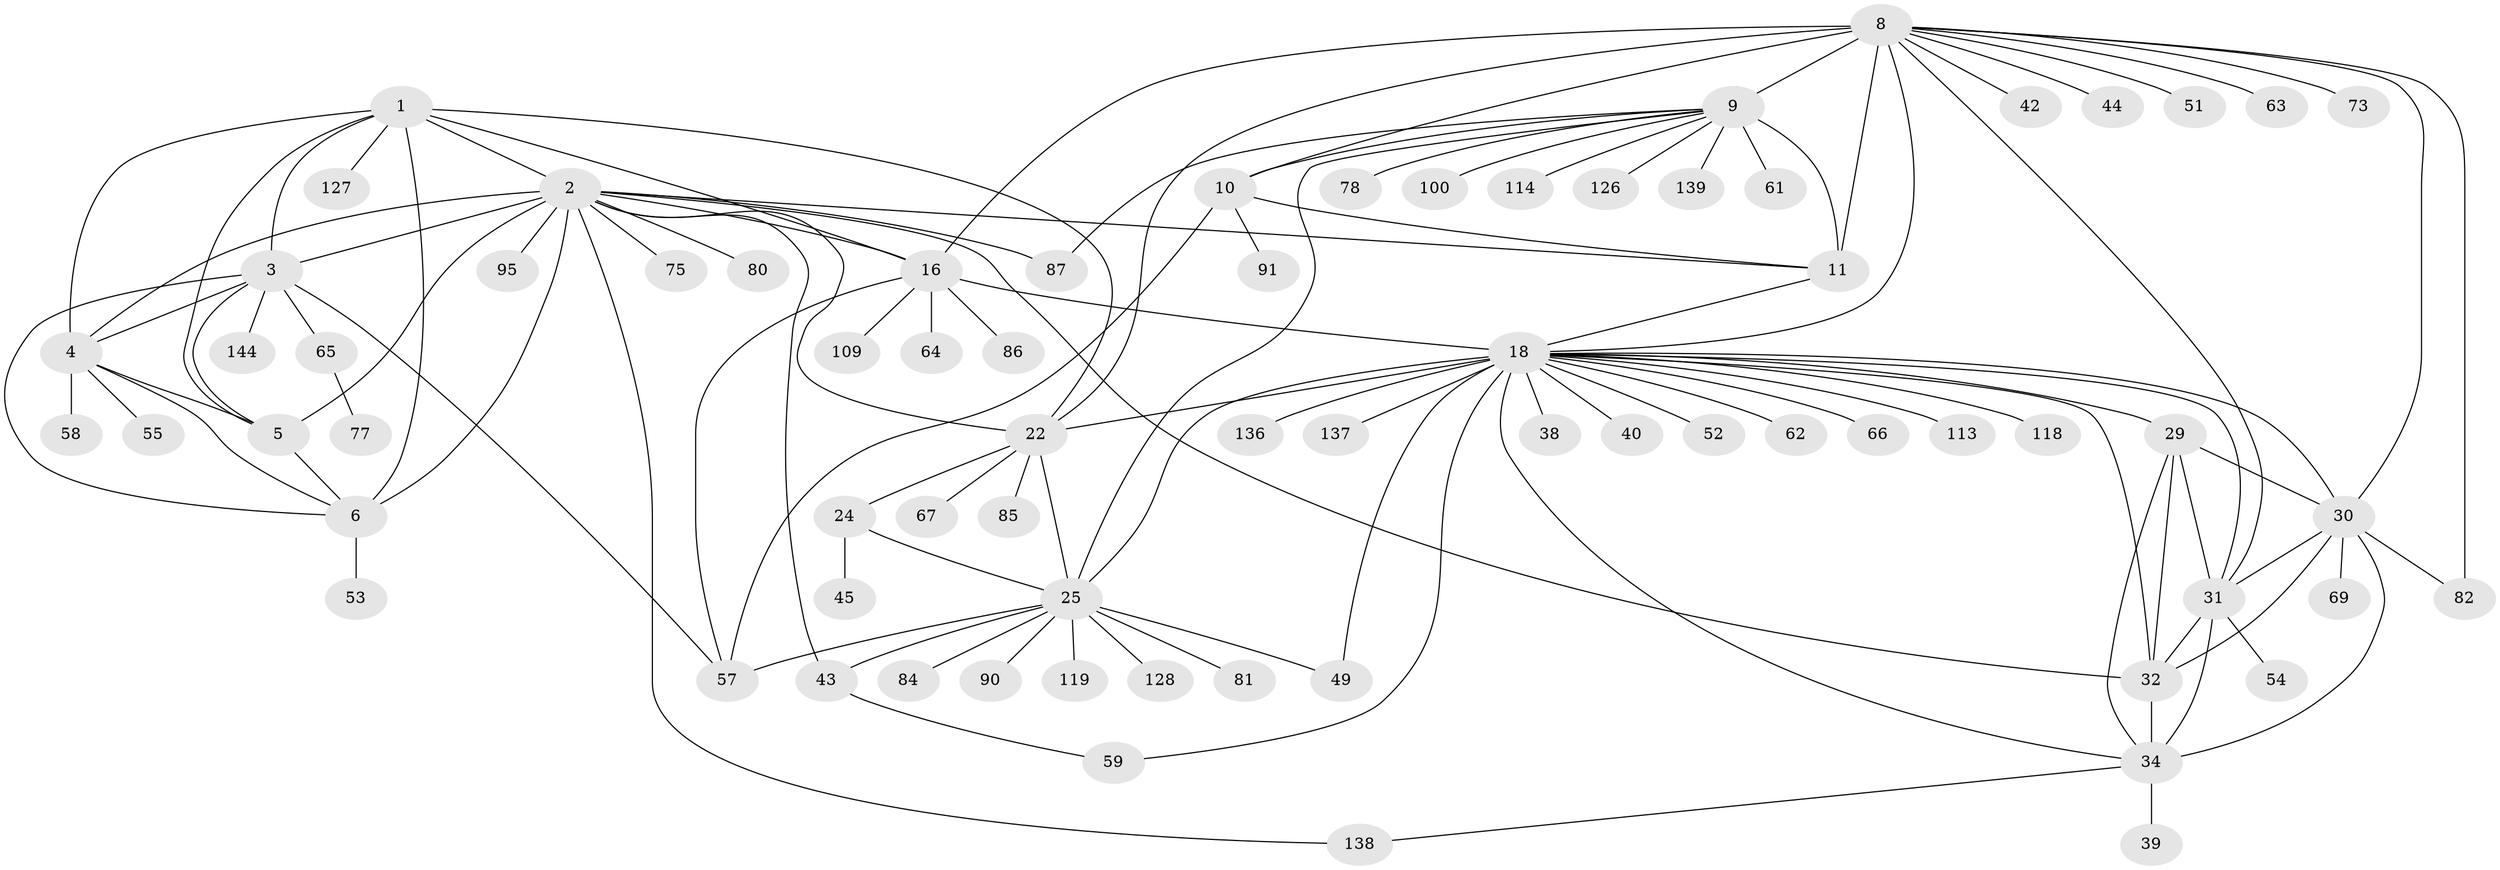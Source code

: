 // original degree distribution, {11: 0.04827586206896552, 14: 0.020689655172413793, 9: 0.041379310344827586, 8: 0.04827586206896552, 7: 0.027586206896551724, 10: 0.020689655172413793, 13: 0.006896551724137931, 12: 0.013793103448275862, 6: 0.013793103448275862, 1: 0.5517241379310345, 2: 0.16551724137931034, 3: 0.041379310344827586}
// Generated by graph-tools (version 1.1) at 2025/15/03/09/25 04:15:45]
// undirected, 72 vertices, 116 edges
graph export_dot {
graph [start="1"]
  node [color=gray90,style=filled];
  1 [super="+36+46"];
  2 [super="+7+50+92"];
  3;
  4;
  5 [super="+94+108+89"];
  6;
  8 [super="+12+14"];
  9 [super="+13"];
  10;
  11;
  16 [super="+17"];
  18 [super="+33+48+20+19"];
  22 [super="+71+105+129+23"];
  24 [super="+26"];
  25 [super="+28+27"];
  29;
  30 [super="+74+35"];
  31 [super="+76+106+93"];
  32 [super="+112+104+133+37"];
  34;
  38;
  39;
  40 [super="+60"];
  42;
  43;
  44 [super="+117"];
  45 [super="+120"];
  49;
  51;
  52;
  53;
  54;
  55;
  57 [super="+103"];
  58;
  59;
  61;
  62;
  63;
  64 [super="+115"];
  65 [super="+72"];
  66;
  67;
  69;
  73 [super="+110"];
  75;
  77;
  78;
  80;
  81;
  82;
  84;
  85;
  86;
  87 [super="+111+96"];
  90;
  91;
  95;
  100;
  109;
  113;
  114;
  118;
  119;
  126;
  127;
  128;
  136;
  137;
  138;
  139;
  144;
  1 -- 2 [weight=2];
  1 -- 3;
  1 -- 4;
  1 -- 5;
  1 -- 6;
  1 -- 16;
  1 -- 127;
  1 -- 22;
  2 -- 3 [weight=2];
  2 -- 4 [weight=2];
  2 -- 5 [weight=2];
  2 -- 6 [weight=2];
  2 -- 11;
  2 -- 32;
  2 -- 75;
  2 -- 80;
  2 -- 95;
  2 -- 138;
  2 -- 43;
  2 -- 16;
  2 -- 22;
  2 -- 87;
  3 -- 4;
  3 -- 5;
  3 -- 6;
  3 -- 57;
  3 -- 65;
  3 -- 144;
  4 -- 5;
  4 -- 6;
  4 -- 55;
  4 -- 58;
  5 -- 6;
  6 -- 53;
  8 -- 9 [weight=6];
  8 -- 10 [weight=3];
  8 -- 11 [weight=3];
  8 -- 44;
  8 -- 73;
  8 -- 16 [weight=2];
  8 -- 18 [weight=4];
  8 -- 82;
  8 -- 22;
  8 -- 30;
  8 -- 31;
  8 -- 51;
  8 -- 42;
  8 -- 63;
  9 -- 10 [weight=2];
  9 -- 11 [weight=2];
  9 -- 61;
  9 -- 78;
  9 -- 100;
  9 -- 139;
  9 -- 114;
  9 -- 87;
  9 -- 25;
  9 -- 126;
  10 -- 11;
  10 -- 91;
  10 -- 57;
  11 -- 18;
  16 -- 18 [weight=8];
  16 -- 86;
  16 -- 109;
  16 -- 57;
  16 -- 64;
  18 -- 66;
  18 -- 32;
  18 -- 34;
  18 -- 136;
  18 -- 137;
  18 -- 49;
  18 -- 113;
  18 -- 118;
  18 -- 62;
  18 -- 29;
  18 -- 30 [weight=2];
  18 -- 31;
  18 -- 38;
  18 -- 40;
  18 -- 52;
  18 -- 59;
  18 -- 22 [weight=3];
  18 -- 25;
  22 -- 24 [weight=4];
  22 -- 25 [weight=6];
  22 -- 67;
  22 -- 85;
  24 -- 25 [weight=6];
  24 -- 45;
  25 -- 49;
  25 -- 90;
  25 -- 84;
  25 -- 128;
  25 -- 43;
  25 -- 81;
  25 -- 119;
  25 -- 57;
  29 -- 30 [weight=2];
  29 -- 31;
  29 -- 32;
  29 -- 34;
  30 -- 31 [weight=2];
  30 -- 32 [weight=2];
  30 -- 34 [weight=2];
  30 -- 82;
  30 -- 69;
  31 -- 32;
  31 -- 34;
  31 -- 54;
  32 -- 34;
  34 -- 39;
  34 -- 138;
  43 -- 59;
  65 -- 77;
}
